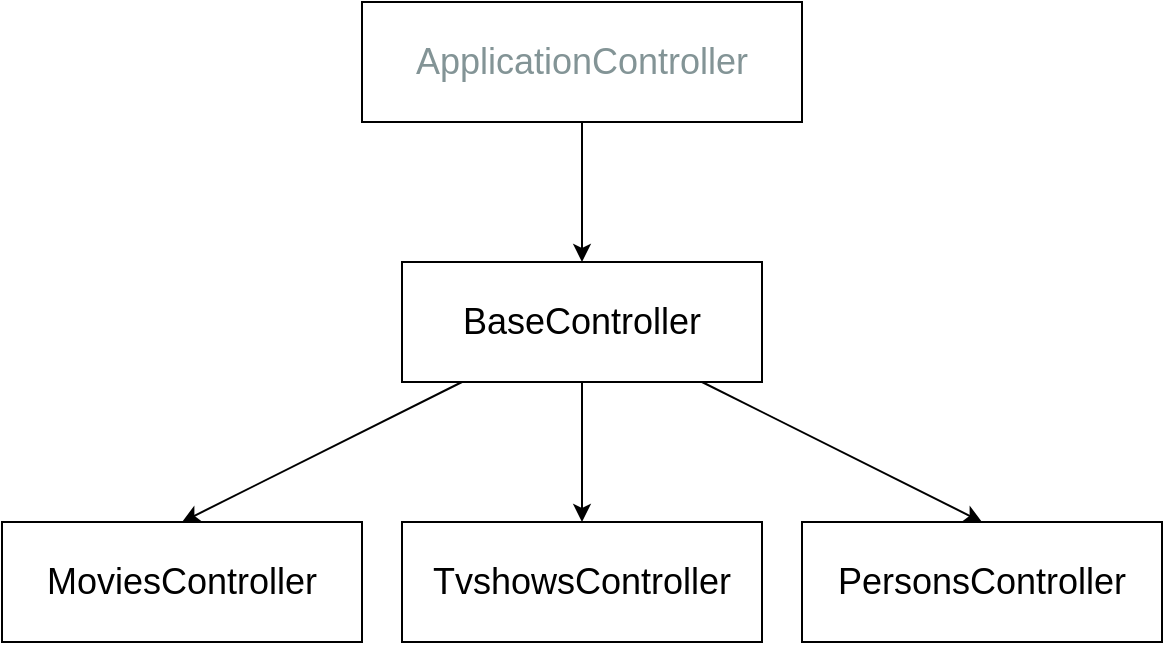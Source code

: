 <mxfile>
    <diagram id="UpT3FjYjCqG-Ug2x3jae" name="Page-1">
        <mxGraphModel dx="765" dy="563" grid="1" gridSize="10" guides="1" tooltips="1" connect="1" arrows="1" fold="1" page="1" pageScale="1" pageWidth="850" pageHeight="1100" math="0" shadow="0">
            <root>
                <mxCell id="0"/>
                <mxCell id="1" parent="0"/>
                <mxCell id="2" value="MoviesController" style="rounded=0;whiteSpace=wrap;html=1;spacing=2;fontSize=18;" vertex="1" parent="1">
                    <mxGeometry x="80" y="340" width="180" height="60" as="geometry"/>
                </mxCell>
                <mxCell id="3" value="TvshowsController" style="rounded=0;whiteSpace=wrap;html=1;spacing=2;fontSize=18;" vertex="1" parent="1">
                    <mxGeometry x="280" y="340" width="180" height="60" as="geometry"/>
                </mxCell>
                <mxCell id="4" value="PersonsController" style="rounded=0;whiteSpace=wrap;html=1;spacing=2;fontSize=18;" vertex="1" parent="1">
                    <mxGeometry x="480" y="340" width="180" height="60" as="geometry"/>
                </mxCell>
                <mxCell id="9" style="edgeStyle=none;html=1;entryX=0.5;entryY=0;entryDx=0;entryDy=0;" edge="1" parent="1" source="5" target="2">
                    <mxGeometry relative="1" as="geometry"/>
                </mxCell>
                <mxCell id="10" style="edgeStyle=none;html=1;entryX=0.5;entryY=0;entryDx=0;entryDy=0;" edge="1" parent="1" source="5" target="3">
                    <mxGeometry relative="1" as="geometry"/>
                </mxCell>
                <mxCell id="11" style="edgeStyle=none;html=1;entryX=0.5;entryY=0;entryDx=0;entryDy=0;" edge="1" parent="1" source="5" target="4">
                    <mxGeometry relative="1" as="geometry"/>
                </mxCell>
                <mxCell id="5" value="BaseController" style="rounded=0;whiteSpace=wrap;html=1;spacing=2;fontSize=18;" vertex="1" parent="1">
                    <mxGeometry x="280" y="210" width="180" height="60" as="geometry"/>
                </mxCell>
                <mxCell id="8" style="edgeStyle=none;html=1;entryX=0.5;entryY=0;entryDx=0;entryDy=0;" edge="1" parent="1" source="6" target="5">
                    <mxGeometry relative="1" as="geometry"/>
                </mxCell>
                <mxCell id="6" value="&lt;div style=&quot;line-height: 19px; color: rgb(131, 148, 150);&quot;&gt;&lt;span&gt;ApplicationController&lt;/span&gt;&lt;br&gt;&lt;/div&gt;" style="rounded=0;whiteSpace=wrap;html=1;spacing=2;fontSize=18;" vertex="1" parent="1">
                    <mxGeometry x="260" y="80" width="220" height="60" as="geometry"/>
                </mxCell>
            </root>
        </mxGraphModel>
    </diagram>
</mxfile>